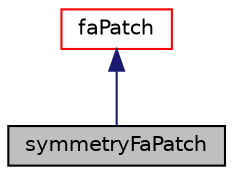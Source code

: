 digraph "symmetryFaPatch"
{
  bgcolor="transparent";
  edge [fontname="Helvetica",fontsize="10",labelfontname="Helvetica",labelfontsize="10"];
  node [fontname="Helvetica",fontsize="10",shape=record];
  Node1 [label="symmetryFaPatch",height=0.2,width=0.4,color="black", fillcolor="grey75", style="filled" fontcolor="black"];
  Node2 -> Node1 [dir="back",color="midnightblue",fontsize="10",style="solid",fontname="Helvetica"];
  Node2 [label="faPatch",height=0.2,width=0.4,color="red",URL="$classFoam_1_1faPatch.html",tooltip="Finite area patch class. Used for 2-D non-Euclidian finite area method. "];
}
